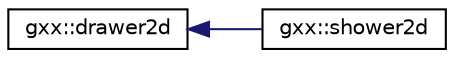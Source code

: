 digraph "Graphical Class Hierarchy"
{
  edge [fontname="Helvetica",fontsize="10",labelfontname="Helvetica",labelfontsize="10"];
  node [fontname="Helvetica",fontsize="10",shape=record];
  rankdir="LR";
  Node1 [label="gxx::drawer2d",height=0.2,width=0.4,color="black", fillcolor="white", style="filled",URL="$classgxx_1_1drawer2d.html"];
  Node1 -> Node2 [dir="back",color="midnightblue",fontsize="10",style="solid",fontname="Helvetica"];
  Node2 [label="gxx::shower2d",height=0.2,width=0.4,color="black", fillcolor="white", style="filled",URL="$classgxx_1_1shower2d.html"];
}
